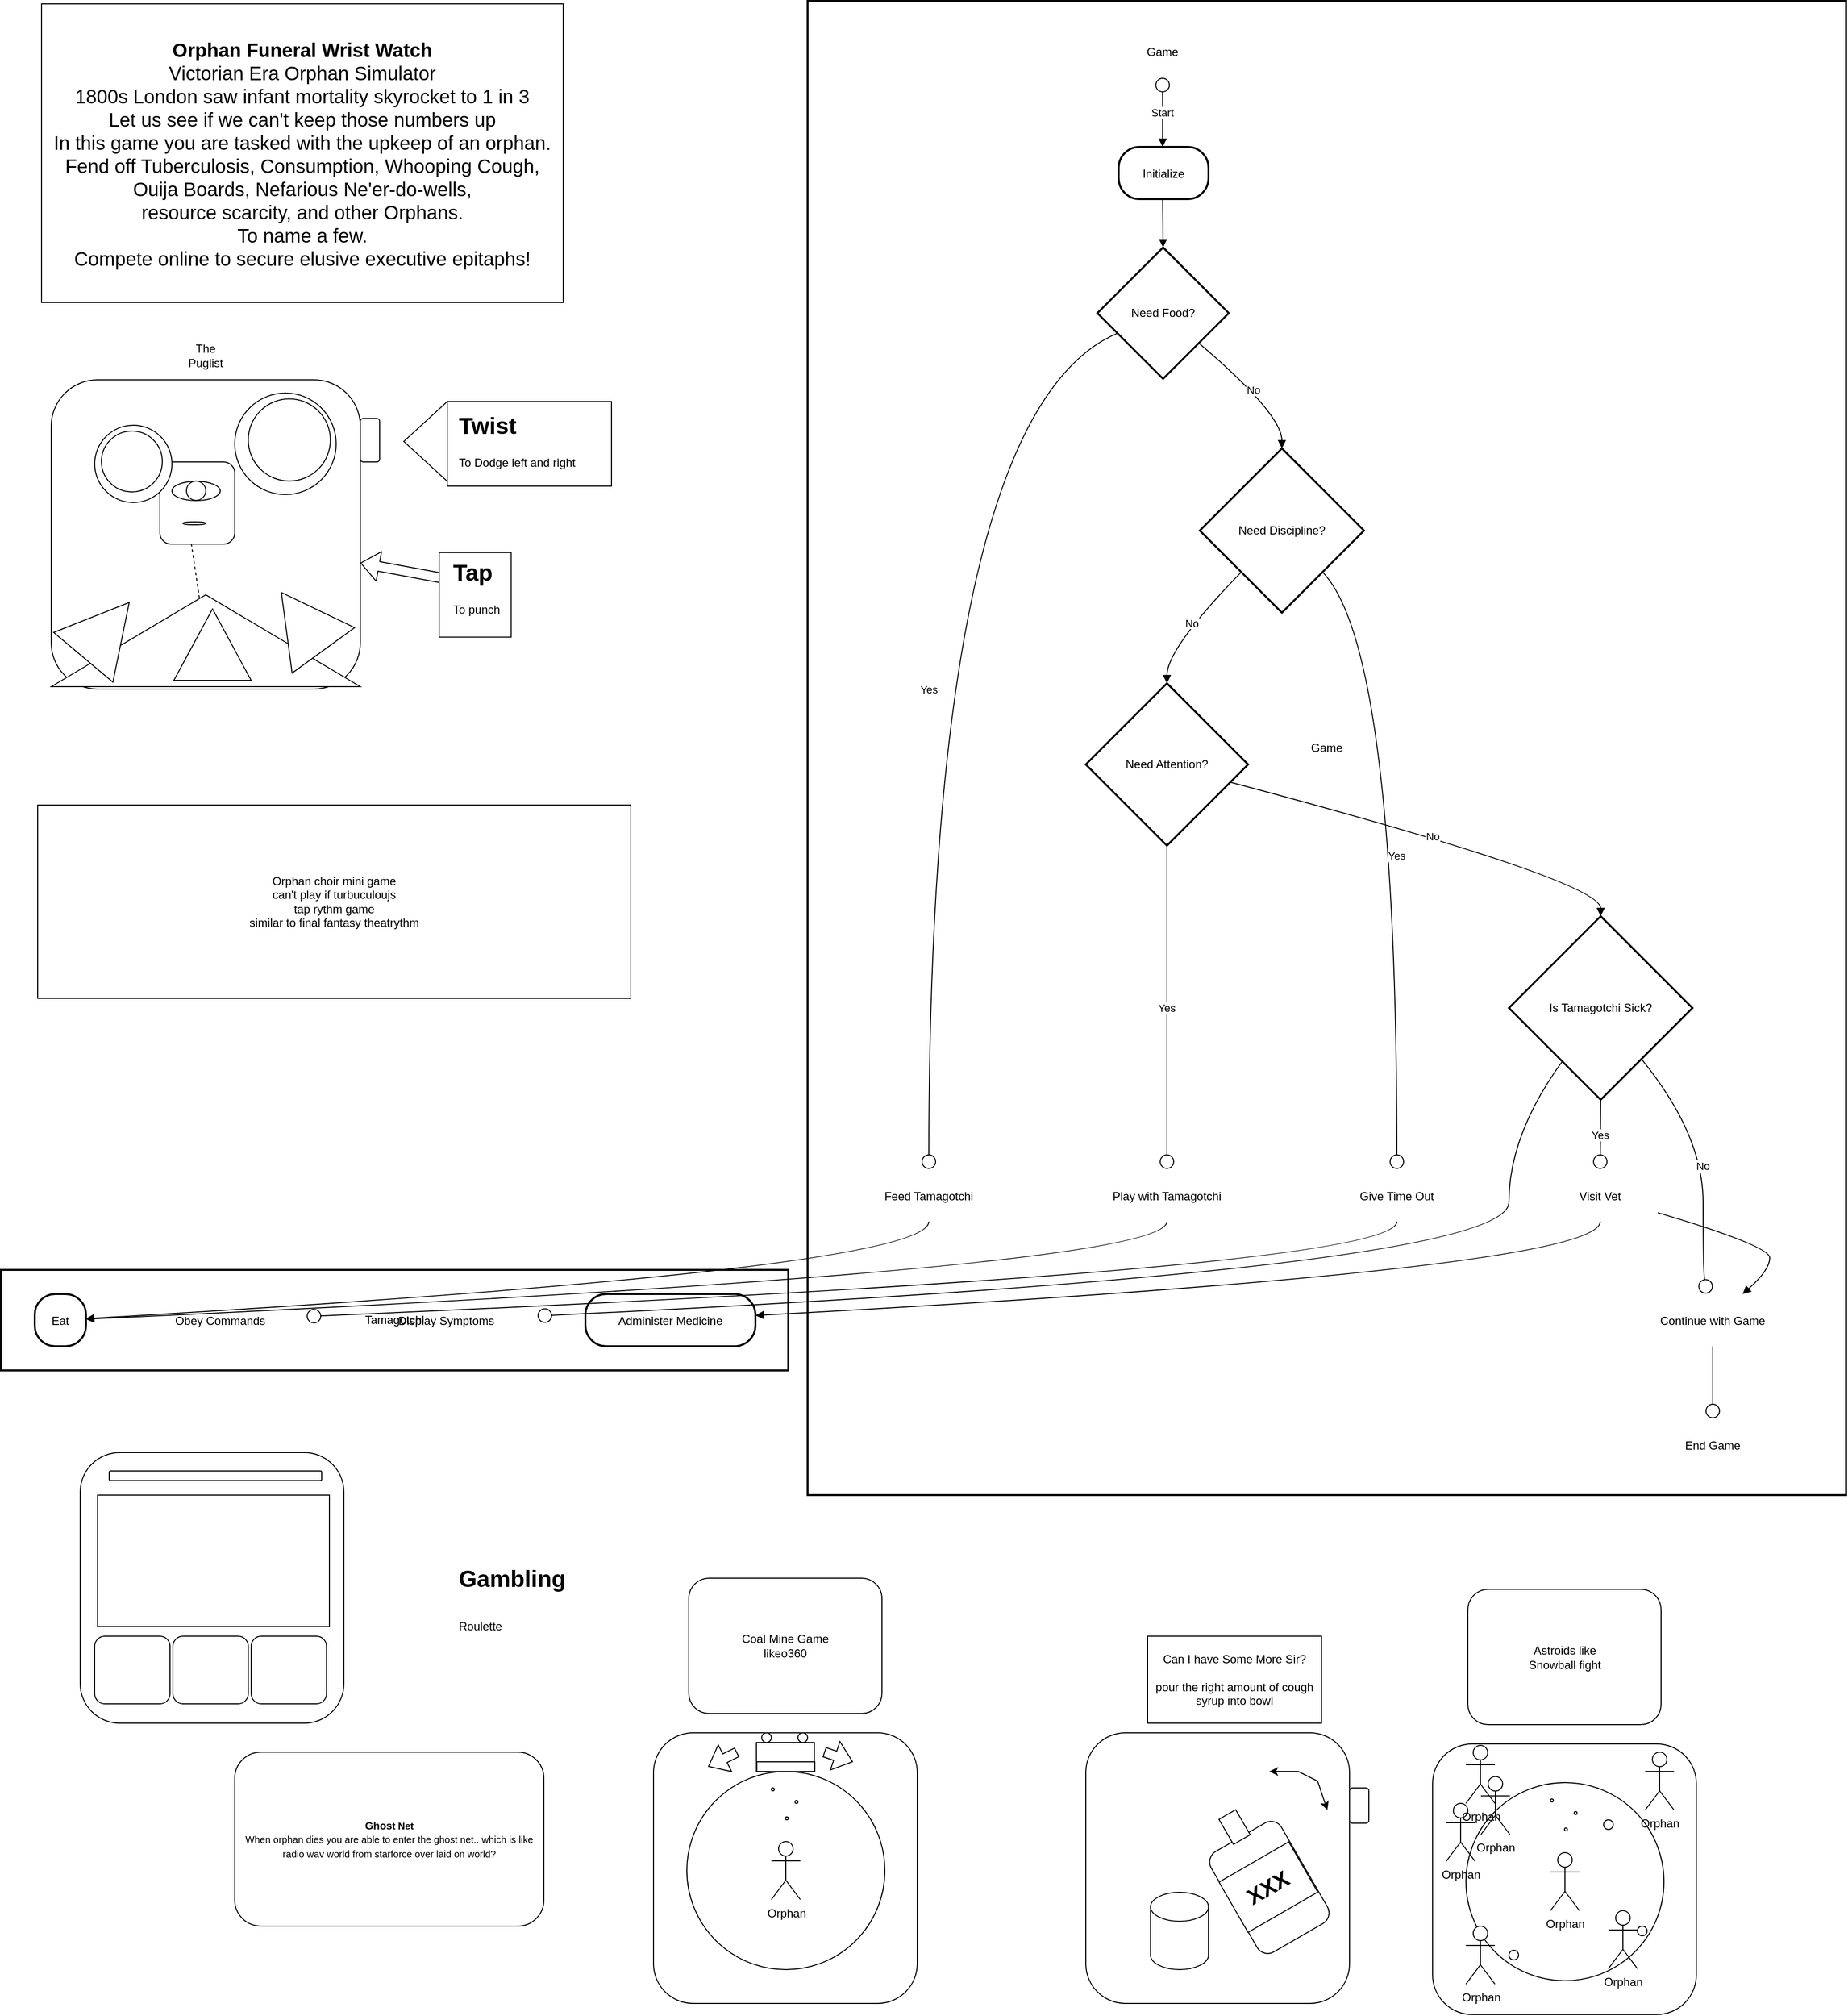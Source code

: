 <mxfile version="26.0.6">
  <diagram name="Page-1" id="XTMSRbrgKVGLjsH9X8_s">
    <mxGraphModel dx="1114" dy="616" grid="1" gridSize="10" guides="1" tooltips="1" connect="1" arrows="1" fold="1" page="1" pageScale="1" pageWidth="850" pageHeight="1100" math="0" shadow="0">
      <root>
        <mxCell id="0" />
        <mxCell id="1" parent="0" />
        <mxCell id="2" value="Tamagotchi" style="whiteSpace=wrap;strokeWidth=2;" parent="1" vertex="1">
          <mxGeometry x="8" y="1321" width="815" height="104" as="geometry" />
        </mxCell>
        <mxCell id="3" value="Game" style="whiteSpace=wrap;strokeWidth=2;" parent="1" vertex="1">
          <mxGeometry x="843" y="8" width="1075" height="1546" as="geometry" />
        </mxCell>
        <mxCell id="4" value="Game" style="fillColor=none;strokeColor=none;" parent="1" vertex="1">
          <mxGeometry x="1160" y="33" width="101" height="54" as="geometry" />
        </mxCell>
        <mxCell id="5" value="Initialize" style="rounded=1;arcSize=40;strokeWidth=2" parent="1" vertex="1">
          <mxGeometry x="1165" y="159" width="93" height="54" as="geometry" />
        </mxCell>
        <mxCell id="6" value="Need Food?" style="rhombus;strokeWidth=2;whiteSpace=wrap;" parent="1" vertex="1">
          <mxGeometry x="1143" y="263" width="136" height="136" as="geometry" />
        </mxCell>
        <mxCell id="7" value="Feed Tamagotchi" style="fillColor=none;strokeColor=none;" parent="1" vertex="1">
          <mxGeometry x="878" y="1217" width="181" height="54" as="geometry" />
        </mxCell>
        <mxCell id="8" value="Need Discipline?" style="rhombus;strokeWidth=2;whiteSpace=wrap;" parent="1" vertex="1">
          <mxGeometry x="1249" y="471" width="170" height="170" as="geometry" />
        </mxCell>
        <mxCell id="9" value="Give Time Out" style="fillColor=none;strokeColor=none;" parent="1" vertex="1">
          <mxGeometry x="1372" y="1217" width="162" height="54" as="geometry" />
        </mxCell>
        <mxCell id="10" value="Need Attention?" style="rhombus;strokeWidth=2;whiteSpace=wrap;" parent="1" vertex="1">
          <mxGeometry x="1131" y="714" width="168" height="168" as="geometry" />
        </mxCell>
        <mxCell id="11" value="Play with Tamagotchi" style="fillColor=none;strokeColor=none;" parent="1" vertex="1">
          <mxGeometry x="1109" y="1217" width="212" height="54" as="geometry" />
        </mxCell>
        <mxCell id="12" value="Is Tamagotchi Sick?" style="rhombus;strokeWidth=2;whiteSpace=wrap;" parent="1" vertex="1">
          <mxGeometry x="1569" y="955" width="190" height="190" as="geometry" />
        </mxCell>
        <mxCell id="13" value="Visit Vet" style="fillColor=none;strokeColor=none;" parent="1" vertex="1">
          <mxGeometry x="1604" y="1217" width="119" height="54" as="geometry" />
        </mxCell>
        <mxCell id="14" value="Continue with Game" style="fillColor=none;strokeColor=none;" parent="1" vertex="1">
          <mxGeometry x="1677" y="1346" width="206" height="54" as="geometry" />
        </mxCell>
        <mxCell id="15" value="End Game" style="fillColor=none;strokeColor=none;" parent="1" vertex="1">
          <mxGeometry x="1714" y="1475" width="132" height="54" as="geometry" />
        </mxCell>
        <mxCell id="16" value="Eat" style="rounded=1;arcSize=40;strokeWidth=2" parent="1" vertex="1">
          <mxGeometry x="43" y="1346" width="53" height="54" as="geometry" />
        </mxCell>
        <mxCell id="17" value="Obey Commands" style="fillColor=none;strokeColor=none;" parent="1" vertex="1">
          <mxGeometry x="146" y="1346" width="178" height="54" as="geometry" />
        </mxCell>
        <mxCell id="18" value="Display Symptoms" style="fillColor=none;strokeColor=none;" parent="1" vertex="1">
          <mxGeometry x="375" y="1346" width="188" height="54" as="geometry" />
        </mxCell>
        <mxCell id="19" value="Administer Medicine" style="rounded=1;arcSize=40;strokeWidth=2" parent="1" vertex="1">
          <mxGeometry x="613" y="1346" width="176" height="54" as="geometry" />
        </mxCell>
        <mxCell id="20" value="Start" style="curved=1;startArrow=circle;startFill=0;endArrow=block;exitX=0.5;exitY=1;entryX=0.49;entryY=0.01;" parent="1" source="4" target="5" edge="1">
          <mxGeometry relative="1" as="geometry">
            <Array as="points" />
          </mxGeometry>
        </mxCell>
        <mxCell id="21" value="" style="curved=1;startArrow=none;endArrow=block;exitX=0.49;exitY=1.01;entryX=0.5;entryY=0;" parent="1" source="5" target="6" edge="1">
          <mxGeometry relative="1" as="geometry">
            <Array as="points" />
          </mxGeometry>
        </mxCell>
        <mxCell id="22" value="Yes" style="curved=1;startArrow=none;endArrow=circle;endFill=0;exitX=0;exitY=0.72;entryX=0.5;entryY=0;" parent="1" source="6" target="7" edge="1">
          <mxGeometry relative="1" as="geometry">
            <Array as="points">
              <mxPoint x="969" y="435" />
            </Array>
          </mxGeometry>
        </mxCell>
        <mxCell id="23" value="No" style="curved=1;startArrow=none;endArrow=block;exitX=1;exitY=0.92;entryX=0.5;entryY=0;" parent="1" source="6" target="8" edge="1">
          <mxGeometry relative="1" as="geometry">
            <Array as="points">
              <mxPoint x="1334" y="435" />
            </Array>
          </mxGeometry>
        </mxCell>
        <mxCell id="24" value="Yes" style="curved=1;startArrow=none;endArrow=circle;endFill=0;exitX=0.99;exitY=1;entryX=0.5;entryY=0;" parent="1" source="8" target="9" edge="1">
          <mxGeometry relative="1" as="geometry">
            <Array as="points">
              <mxPoint x="1453" y="678" />
            </Array>
          </mxGeometry>
        </mxCell>
        <mxCell id="25" value="No" style="curved=1;startArrow=none;endArrow=block;exitX=0.01;exitY=1;entryX=0.5;entryY=0;" parent="1" source="8" target="10" edge="1">
          <mxGeometry relative="1" as="geometry">
            <Array as="points">
              <mxPoint x="1215" y="678" />
            </Array>
          </mxGeometry>
        </mxCell>
        <mxCell id="26" value="Yes" style="curved=1;startArrow=none;endArrow=circle;endFill=0;exitX=0.5;exitY=1;entryX=0.5;entryY=0;" parent="1" source="10" target="11" edge="1">
          <mxGeometry relative="1" as="geometry">
            <Array as="points" />
          </mxGeometry>
        </mxCell>
        <mxCell id="27" value="No" style="curved=1;startArrow=none;endArrow=block;exitX=1;exitY=0.64;entryX=0.5;entryY=0;" parent="1" source="10" target="12" edge="1">
          <mxGeometry relative="1" as="geometry">
            <Array as="points">
              <mxPoint x="1664" y="918" />
            </Array>
          </mxGeometry>
        </mxCell>
        <mxCell id="28" value="Yes" style="curved=1;startArrow=none;endArrow=circle;endFill=0;exitX=0.5;exitY=1;entryX=0.5;entryY=0;" parent="1" source="12" target="13" edge="1">
          <mxGeometry relative="1" as="geometry">
            <Array as="points" />
          </mxGeometry>
        </mxCell>
        <mxCell id="29" value="No" style="curved=1;startArrow=none;endArrow=circle;endFill=0;exitX=0.9;exitY=1;entryX=0.47;entryY=0;" parent="1" source="12" target="14" edge="1">
          <mxGeometry relative="1" as="geometry">
            <Array as="points">
              <mxPoint x="1770" y="1181" />
              <mxPoint x="1770" y="1321" />
            </Array>
          </mxGeometry>
        </mxCell>
        <mxCell id="30" value="" style="curved=1;startArrow=none;endArrow=block;exitX=1;exitY=0.83;entryX=0.65;entryY=0;" parent="1" source="13" target="14" edge="1">
          <mxGeometry relative="1" as="geometry">
            <Array as="points">
              <mxPoint x="1839" y="1296" />
              <mxPoint x="1839" y="1321" />
            </Array>
          </mxGeometry>
        </mxCell>
        <mxCell id="31" value="" style="curved=1;startArrow=none;endArrow=circle;endFill=0;exitX=0.5;exitY=1;entryX=0.5;entryY=0;" parent="1" source="14" target="15" edge="1">
          <mxGeometry relative="1" as="geometry">
            <Array as="points" />
          </mxGeometry>
        </mxCell>
        <mxCell id="32" value="" style="curved=1;startArrow=none;endArrow=block;exitX=0.5;exitY=1;entryX=1.01;entryY=0.47;" parent="1" source="7" target="16" edge="1">
          <mxGeometry relative="1" as="geometry">
            <Array as="points">
              <mxPoint x="969" y="1321" />
            </Array>
          </mxGeometry>
        </mxCell>
        <mxCell id="33" value="" style="curved=1;startArrow=none;endArrow=circle;endFill=0;exitX=0.5;exitY=1;entryX=1;entryY=0.43;" parent="1" source="9" target="17" edge="1">
          <mxGeometry relative="1" as="geometry">
            <Array as="points">
              <mxPoint x="1453" y="1321" />
            </Array>
          </mxGeometry>
        </mxCell>
        <mxCell id="34" value="" style="curved=1;startArrow=none;endArrow=block;exitX=0.5;exitY=1;entryX=1.01;entryY=0.48;" parent="1" source="11" target="16" edge="1">
          <mxGeometry relative="1" as="geometry">
            <Array as="points">
              <mxPoint x="1215" y="1321" />
            </Array>
          </mxGeometry>
        </mxCell>
        <mxCell id="35" value="" style="curved=1;startArrow=none;endArrow=circle;endFill=0;exitX=0.14;exitY=1;entryX=1;entryY=0.42;" parent="1" source="12" target="18" edge="1">
          <mxGeometry relative="1" as="geometry">
            <Array as="points">
              <mxPoint x="1569" y="1181" />
              <mxPoint x="1569" y="1321" />
            </Array>
          </mxGeometry>
        </mxCell>
        <mxCell id="36" value="" style="curved=1;startArrow=none;endArrow=block;exitX=0.5;exitY=1;entryX=1;entryY=0.41;" parent="1" source="13" target="19" edge="1">
          <mxGeometry relative="1" as="geometry">
            <Array as="points">
              <mxPoint x="1664" y="1321" />
            </Array>
          </mxGeometry>
        </mxCell>
        <mxCell id="5bxqDrjg2q5eDlx1BoxY-36" value="" style="rounded=1;whiteSpace=wrap;html=1;" parent="1" vertex="1">
          <mxGeometry x="60" y="400" width="320" height="320" as="geometry" />
        </mxCell>
        <mxCell id="5bxqDrjg2q5eDlx1BoxY-37" value="The Puglist" style="text;html=1;align=center;verticalAlign=middle;whiteSpace=wrap;rounded=0;" parent="1" vertex="1">
          <mxGeometry x="190" y="360" width="60" height="30" as="geometry" />
        </mxCell>
        <mxCell id="5bxqDrjg2q5eDlx1BoxY-40" value="" style="triangle;whiteSpace=wrap;html=1;rotation=-90;" parent="1" vertex="1">
          <mxGeometry x="172.5" y="510" width="95" height="320" as="geometry" />
        </mxCell>
        <mxCell id="5bxqDrjg2q5eDlx1BoxY-45" value="" style="rounded=1;whiteSpace=wrap;html=1;" parent="1" vertex="1">
          <mxGeometry x="380" y="440" width="20" height="45" as="geometry" />
        </mxCell>
        <mxCell id="5bxqDrjg2q5eDlx1BoxY-46" value="" style="triangle;whiteSpace=wrap;html=1;rotation=-180;" parent="1" vertex="1">
          <mxGeometry x="425" y="422.5" width="45" height="82.5" as="geometry" />
        </mxCell>
        <mxCell id="5bxqDrjg2q5eDlx1BoxY-48" value="" style="rounded=0;whiteSpace=wrap;html=1;" parent="1" vertex="1">
          <mxGeometry x="470" y="422.5" width="170" height="87.5" as="geometry" />
        </mxCell>
        <mxCell id="5bxqDrjg2q5eDlx1BoxY-51" value="&lt;h1 style=&quot;margin-top: 0px;&quot;&gt;Twist&lt;/h1&gt;&lt;p&gt;To Dodge left and right&lt;/p&gt;" style="text;html=1;whiteSpace=wrap;overflow=hidden;rounded=0;" parent="1" vertex="1">
          <mxGeometry x="480" y="427" width="180" height="120" as="geometry" />
        </mxCell>
        <mxCell id="5bxqDrjg2q5eDlx1BoxY-52" value="" style="shape=flexArrow;endArrow=classic;html=1;rounded=1;" parent="1" target="5bxqDrjg2q5eDlx1BoxY-36" edge="1">
          <mxGeometry width="50" height="50" relative="1" as="geometry">
            <mxPoint x="506.13" y="612.75" as="sourcePoint" />
            <mxPoint x="456.13" y="486.25" as="targetPoint" />
          </mxGeometry>
        </mxCell>
        <mxCell id="5bxqDrjg2q5eDlx1BoxY-54" value="" style="rounded=0;whiteSpace=wrap;html=1;" parent="1" vertex="1">
          <mxGeometry x="461.63" y="578.75" width="74.5" height="87.5" as="geometry" />
        </mxCell>
        <mxCell id="5bxqDrjg2q5eDlx1BoxY-55" value="&lt;h1 style=&quot;margin-top: 0px;&quot;&gt;Tap&lt;/h1&gt;&lt;p&gt;To punch&lt;/p&gt;" style="text;html=1;whiteSpace=wrap;overflow=hidden;rounded=0;" parent="1" vertex="1">
          <mxGeometry x="473.88" y="578.75" width="180" height="120" as="geometry" />
        </mxCell>
        <mxCell id="tm_JHD7YSAXxN9VD0eP0-36" value="&lt;b&gt;&lt;font style=&quot;font-size: 20px;&quot;&gt;Orphan Funeral Wrist Watch&lt;/font&gt;&lt;/b&gt;&lt;div&gt;&lt;font style=&quot;font-size: 20px;&quot;&gt;Victorian Era Orphan Simulator&lt;/font&gt;&lt;/div&gt;&lt;div&gt;&lt;span style=&quot;font-size: 20px;&quot;&gt;1800s London saw infant mortality skyrocket to 1 in 3&lt;/span&gt;&lt;/div&gt;&lt;div&gt;&lt;span style=&quot;font-size: 20px;&quot;&gt;Let us see if we can&#39;t keep those numbers up&lt;/span&gt;&lt;/div&gt;&lt;div&gt;&lt;span style=&quot;font-size: 20px;&quot;&gt;In this game you are tasked with the upkeep of an orphan.&lt;/span&gt;&lt;/div&gt;&lt;div&gt;&lt;span style=&quot;font-size: 20px; background-color: transparent; color: light-dark(rgb(0, 0, 0), rgb(255, 255, 255));&quot;&gt;Fend off Tuberculosis, Consumption, Whooping Cough,&lt;/span&gt;&lt;/div&gt;&lt;div&gt;&lt;span style=&quot;font-size: 20px;&quot;&gt;Ouija Boards, Nefarious Ne&#39;er-do-wells,&lt;/span&gt;&lt;/div&gt;&lt;div&gt;&lt;span style=&quot;font-size: 20px;&quot;&gt;resource scarcity, and other Orphans.&lt;br&gt;To name a few.&lt;/span&gt;&lt;/div&gt;&lt;div&gt;&lt;span style=&quot;font-size: 20px;&quot;&gt;Compete online to secure elusive executive epitaphs!&lt;/span&gt;&lt;/div&gt;" style="rounded=0;whiteSpace=wrap;html=1;" parent="1" vertex="1">
          <mxGeometry x="50" y="11" width="540" height="309" as="geometry" />
        </mxCell>
        <mxCell id="mHdtEWMXUM8r4JLhWg8k-40" value="" style="triangle;whiteSpace=wrap;html=1;rotation=-50;" parent="1" vertex="1">
          <mxGeometry x="80" y="618.75" width="74" height="80" as="geometry" />
        </mxCell>
        <mxCell id="mHdtEWMXUM8r4JLhWg8k-41" value="" style="triangle;whiteSpace=wrap;html=1;rotation=-126;" parent="1" vertex="1">
          <mxGeometry x="283" y="610" width="74" height="80" as="geometry" />
        </mxCell>
        <mxCell id="mHdtEWMXUM8r4JLhWg8k-43" value="" style="triangle;whiteSpace=wrap;html=1;rotation=-90;" parent="1" vertex="1">
          <mxGeometry x="190" y="634" width="74" height="80" as="geometry" />
        </mxCell>
        <mxCell id="mHdtEWMXUM8r4JLhWg8k-44" value="" style="rounded=1;whiteSpace=wrap;html=1;" parent="1" vertex="1">
          <mxGeometry x="90" y="1510" width="273" height="280" as="geometry" />
        </mxCell>
        <mxCell id="mHdtEWMXUM8r4JLhWg8k-49" value="" style="rounded=1;whiteSpace=wrap;html=1;" parent="1" vertex="1">
          <mxGeometry x="172.5" y="485" width="77.5" height="85" as="geometry" />
        </mxCell>
        <mxCell id="mHdtEWMXUM8r4JLhWg8k-50" value="" style="ellipse;whiteSpace=wrap;html=1;aspect=fixed;" parent="1" vertex="1">
          <mxGeometry x="105" y="447" width="80" height="80" as="geometry" />
        </mxCell>
        <mxCell id="mHdtEWMXUM8r4JLhWg8k-51" value="" style="ellipse;whiteSpace=wrap;html=1;aspect=fixed;" parent="1" vertex="1">
          <mxGeometry x="112" y="453" width="63" height="63" as="geometry" />
        </mxCell>
        <mxCell id="mHdtEWMXUM8r4JLhWg8k-52" value="" style="ellipse;whiteSpace=wrap;html=1;aspect=fixed;" parent="1" vertex="1">
          <mxGeometry x="250" y="413.75" width="105" height="105" as="geometry" />
        </mxCell>
        <mxCell id="mHdtEWMXUM8r4JLhWg8k-53" value="" style="ellipse;whiteSpace=wrap;html=1;aspect=fixed;" parent="1" vertex="1">
          <mxGeometry x="264" y="419.75" width="85" height="85" as="geometry" />
        </mxCell>
        <mxCell id="mHdtEWMXUM8r4JLhWg8k-59" value="" style="ellipse;whiteSpace=wrap;html=1;" parent="1" vertex="1">
          <mxGeometry x="185" y="505" width="50" height="20" as="geometry" />
        </mxCell>
        <mxCell id="mHdtEWMXUM8r4JLhWg8k-68" value="" style="ellipse;whiteSpace=wrap;html=1;" parent="1" vertex="1">
          <mxGeometry x="200" y="504.75" width="20" height="20" as="geometry" />
        </mxCell>
        <mxCell id="mHdtEWMXUM8r4JLhWg8k-69" value="" style="ellipse;whiteSpace=wrap;html=1;" parent="1" vertex="1">
          <mxGeometry x="196.25" y="547" width="23.75" height="3" as="geometry" />
        </mxCell>
        <mxCell id="mHdtEWMXUM8r4JLhWg8k-71" value="" style="endArrow=none;dashed=1;html=1;rounded=0;exitX=0.42;exitY=0.995;exitDx=0;exitDy=0;exitPerimeter=0;" parent="1" source="mHdtEWMXUM8r4JLhWg8k-49" target="5bxqDrjg2q5eDlx1BoxY-40" edge="1">
          <mxGeometry width="50" height="50" relative="1" as="geometry">
            <mxPoint x="480" y="700" as="sourcePoint" />
            <mxPoint x="400" y="640" as="targetPoint" />
          </mxGeometry>
        </mxCell>
        <mxCell id="mHdtEWMXUM8r4JLhWg8k-79" value="" style="rounded=1;whiteSpace=wrap;html=1;" parent="1" vertex="1">
          <mxGeometry x="105" y="1700" width="78" height="70" as="geometry" />
        </mxCell>
        <mxCell id="mHdtEWMXUM8r4JLhWg8k-82" value="" style="rounded=1;whiteSpace=wrap;html=1;" parent="1" vertex="1">
          <mxGeometry x="120" y="1529" width="220" height="10" as="geometry" />
        </mxCell>
        <mxCell id="mHdtEWMXUM8r4JLhWg8k-85" value="" style="rounded=0;whiteSpace=wrap;html=1;" parent="1" vertex="1">
          <mxGeometry x="108" y="1554" width="240" height="136" as="geometry" />
        </mxCell>
        <mxCell id="mHdtEWMXUM8r4JLhWg8k-86" value="&lt;h1 style=&quot;margin-top: 0px;&quot;&gt;&lt;span style=&quot;background-color: transparent; color: light-dark(rgb(0, 0, 0), rgb(255, 255, 255));&quot;&gt;Gambling&lt;/span&gt;&lt;/h1&gt;&lt;h1 style=&quot;margin-top: 0px;&quot;&gt;&lt;span style=&quot;background-color: transparent; color: light-dark(rgb(0, 0, 0), rgb(255, 255, 255)); font-size: 12px; font-weight: normal;&quot;&gt;Roulette&lt;/span&gt;&lt;/h1&gt;" style="text;html=1;whiteSpace=wrap;overflow=hidden;rounded=0;" parent="1" vertex="1">
          <mxGeometry x="480" y="1620" width="180" height="120" as="geometry" />
        </mxCell>
        <mxCell id="mHdtEWMXUM8r4JLhWg8k-87" value="&lt;font style=&quot;&quot;&gt;&lt;b style=&quot;&quot;&gt;&lt;span style=&quot;font-size: 11px;&quot;&gt;Ghos&lt;/span&gt;&lt;font size=&quot;1&quot;&gt;t Net&lt;/font&gt;&lt;/b&gt;&lt;/font&gt;&lt;div&gt;&lt;font style=&quot;&quot;&gt;&lt;font style=&quot;&quot; size=&quot;1&quot;&gt;When orphan dies you are able to enter the ghost net.. which is like&lt;br&gt;radio wav world from starforce over laid on world?&lt;/font&gt;&lt;/font&gt;&lt;/div&gt;" style="rounded=1;whiteSpace=wrap;html=1;" parent="1" vertex="1">
          <mxGeometry x="250" y="1820" width="320" height="180" as="geometry" />
        </mxCell>
        <mxCell id="sXvcuLgOEi0MP0SyH3_x-36" value="" style="rounded=1;whiteSpace=wrap;html=1;" parent="1" vertex="1">
          <mxGeometry x="186" y="1700" width="78" height="70" as="geometry" />
        </mxCell>
        <mxCell id="sXvcuLgOEi0MP0SyH3_x-37" value="" style="rounded=1;whiteSpace=wrap;html=1;" parent="1" vertex="1">
          <mxGeometry x="267" y="1700" width="78" height="70" as="geometry" />
        </mxCell>
        <mxCell id="sXvcuLgOEi0MP0SyH3_x-38" value="Coal Mine Game&lt;div&gt;likeo360&lt;/div&gt;" style="rounded=1;whiteSpace=wrap;html=1;" parent="1" vertex="1">
          <mxGeometry x="720" y="1640" width="200" height="140" as="geometry" />
        </mxCell>
        <mxCell id="sXvcuLgOEi0MP0SyH3_x-41" value="" style="rounded=1;whiteSpace=wrap;html=1;" parent="1" vertex="1">
          <mxGeometry x="683.5" y="1800" width="273" height="280" as="geometry" />
        </mxCell>
        <mxCell id="sXvcuLgOEi0MP0SyH3_x-43" value="" style="ellipse;whiteSpace=wrap;html=1;aspect=fixed;" parent="1" vertex="1">
          <mxGeometry x="718" y="1840" width="205" height="205" as="geometry" />
        </mxCell>
        <mxCell id="sXvcuLgOEi0MP0SyH3_x-44" value="" style="rounded=0;whiteSpace=wrap;html=1;" parent="1" vertex="1">
          <mxGeometry x="790" y="1810" width="60" height="30" as="geometry" />
        </mxCell>
        <mxCell id="sXvcuLgOEi0MP0SyH3_x-45" value="" style="shape=flexArrow;endArrow=classic;html=1;rounded=0;exitX=0.647;exitY=0.071;exitDx=0;exitDy=0;exitPerimeter=0;" parent="1" source="sXvcuLgOEi0MP0SyH3_x-41" edge="1">
          <mxGeometry width="50" height="50" relative="1" as="geometry">
            <mxPoint x="850" y="1860" as="sourcePoint" />
            <mxPoint x="890" y="1830" as="targetPoint" />
          </mxGeometry>
        </mxCell>
        <mxCell id="sXvcuLgOEi0MP0SyH3_x-46" value="" style="shape=flexArrow;endArrow=classic;html=1;rounded=0;exitX=0.647;exitY=0.071;exitDx=0;exitDy=0;exitPerimeter=0;" parent="1" edge="1">
          <mxGeometry width="50" height="50" relative="1" as="geometry">
            <mxPoint x="770" y="1820" as="sourcePoint" />
            <mxPoint x="740" y="1835" as="targetPoint" />
          </mxGeometry>
        </mxCell>
        <mxCell id="sXvcuLgOEi0MP0SyH3_x-47" value="Orphan" style="shape=umlActor;verticalLabelPosition=bottom;verticalAlign=top;html=1;outlineConnect=0;" parent="1" vertex="1">
          <mxGeometry x="805.5" y="1912.5" width="30" height="60" as="geometry" />
        </mxCell>
        <mxCell id="sXvcuLgOEi0MP0SyH3_x-48" value="" style="ellipse;whiteSpace=wrap;html=1;aspect=fixed;" parent="1" vertex="1">
          <mxGeometry x="795.5" y="1800" width="10" height="10" as="geometry" />
        </mxCell>
        <mxCell id="sXvcuLgOEi0MP0SyH3_x-49" value="" style="ellipse;whiteSpace=wrap;html=1;aspect=fixed;" parent="1" vertex="1">
          <mxGeometry x="833" y="1800" width="10" height="10" as="geometry" />
        </mxCell>
        <mxCell id="sXvcuLgOEi0MP0SyH3_x-51" value="" style="rounded=0;whiteSpace=wrap;html=1;" parent="1" vertex="1">
          <mxGeometry x="790.5" y="1830" width="60" height="10" as="geometry" />
        </mxCell>
        <mxCell id="sXvcuLgOEi0MP0SyH3_x-52" value="" style="ellipse;whiteSpace=wrap;html=1;aspect=fixed;" parent="1" vertex="1">
          <mxGeometry x="820" y="1887" width="3" height="3" as="geometry" />
        </mxCell>
        <mxCell id="sXvcuLgOEi0MP0SyH3_x-53" value="" style="ellipse;whiteSpace=wrap;html=1;aspect=fixed;" parent="1" vertex="1">
          <mxGeometry x="830" y="1870" width="3" height="3" as="geometry" />
        </mxCell>
        <mxCell id="sXvcuLgOEi0MP0SyH3_x-54" value="" style="ellipse;whiteSpace=wrap;html=1;aspect=fixed;" parent="1" vertex="1">
          <mxGeometry x="805.5" y="1857" width="3" height="3" as="geometry" />
        </mxCell>
        <mxCell id="sXvcuLgOEi0MP0SyH3_x-56" value="" style="rounded=1;whiteSpace=wrap;html=1;" parent="1" vertex="1">
          <mxGeometry x="1131" y="1800" width="273" height="280" as="geometry" />
        </mxCell>
        <mxCell id="sXvcuLgOEi0MP0SyH3_x-57" value="" style="rounded=1;whiteSpace=wrap;html=1;rotation=-30;" parent="1" vertex="1">
          <mxGeometry x="1279" y="1900" width="84" height="120" as="geometry" />
        </mxCell>
        <mxCell id="sXvcuLgOEi0MP0SyH3_x-58" value="" style="rounded=0;whiteSpace=wrap;html=1;rotation=-30;" parent="1" vertex="1">
          <mxGeometry x="1275" y="1882.5" width="20" height="30" as="geometry" />
        </mxCell>
        <mxCell id="sXvcuLgOEi0MP0SyH3_x-60" value="" style="endArrow=classic;startArrow=classic;html=1;rounded=0;" parent="1" edge="1">
          <mxGeometry width="50" height="50" relative="1" as="geometry">
            <mxPoint x="1321" y="1840" as="sourcePoint" />
            <mxPoint x="1381" y="1880" as="targetPoint" />
            <Array as="points">
              <mxPoint x="1351" y="1840" />
              <mxPoint x="1371" y="1850" />
            </Array>
          </mxGeometry>
        </mxCell>
        <mxCell id="sXvcuLgOEi0MP0SyH3_x-61" value="" style="rounded=1;whiteSpace=wrap;html=1;" parent="1" vertex="1">
          <mxGeometry x="1404" y="1857" width="20" height="36.5" as="geometry" />
        </mxCell>
        <mxCell id="sXvcuLgOEi0MP0SyH3_x-65" value="" style="shape=cylinder3;whiteSpace=wrap;html=1;boundedLbl=1;backgroundOutline=1;size=15;" parent="1" vertex="1">
          <mxGeometry x="1198" y="1965" width="60" height="80" as="geometry" />
        </mxCell>
        <mxCell id="sXvcuLgOEi0MP0SyH3_x-67" value="&lt;font style=&quot;font-size: 23px;&quot;&gt;&lt;b&gt;XXX&lt;/b&gt;&lt;/font&gt;" style="rounded=0;whiteSpace=wrap;html=1;rotation=-30;" parent="1" vertex="1">
          <mxGeometry x="1278.35" y="1929.65" width="83.29" height="60" as="geometry" />
        </mxCell>
        <mxCell id="sXvcuLgOEi0MP0SyH3_x-68" value="Can I have Some More Sir?&lt;div&gt;&lt;br&gt;&lt;/div&gt;&lt;div&gt;pour the right amount of cough syrup into&amp;nbsp;&lt;span style=&quot;background-color: transparent; color: light-dark(rgb(0, 0, 0), rgb(255, 255, 255));&quot;&gt;bowl&lt;/span&gt;&lt;/div&gt;" style="rounded=0;whiteSpace=wrap;html=1;" parent="1" vertex="1">
          <mxGeometry x="1195" y="1700" width="180" height="90" as="geometry" />
        </mxCell>
        <mxCell id="LpHF3o8fXJXzqIlNo_tZ-36" value="Orphan choir mini game&lt;div&gt;can&#39;t play if turbuculoujs&lt;/div&gt;&lt;div&gt;tap rythm game&lt;br&gt;similar to final fantasy theatrythm&lt;/div&gt;" style="rounded=0;whiteSpace=wrap;html=1;" parent="1" vertex="1">
          <mxGeometry x="46" y="840" width="614" height="200" as="geometry" />
        </mxCell>
        <mxCell id="npS_kAqGd_BkqaSPmxXH-36" value="&lt;div&gt;Astroids like&lt;br&gt;Snowball fight&lt;/div&gt;" style="rounded=1;whiteSpace=wrap;html=1;" vertex="1" parent="1">
          <mxGeometry x="1526.5" y="1651.5" width="200" height="140" as="geometry" />
        </mxCell>
        <mxCell id="npS_kAqGd_BkqaSPmxXH-37" value="" style="rounded=1;whiteSpace=wrap;html=1;" vertex="1" parent="1">
          <mxGeometry x="1490" y="1811.5" width="273" height="280" as="geometry" />
        </mxCell>
        <mxCell id="npS_kAqGd_BkqaSPmxXH-38" value="" style="ellipse;whiteSpace=wrap;html=1;aspect=fixed;" vertex="1" parent="1">
          <mxGeometry x="1524.5" y="1851.5" width="205" height="205" as="geometry" />
        </mxCell>
        <mxCell id="npS_kAqGd_BkqaSPmxXH-42" value="Orphan" style="shape=umlActor;verticalLabelPosition=bottom;verticalAlign=top;html=1;outlineConnect=0;" vertex="1" parent="1">
          <mxGeometry x="1612" y="1924" width="30" height="60" as="geometry" />
        </mxCell>
        <mxCell id="npS_kAqGd_BkqaSPmxXH-43" value="" style="ellipse;whiteSpace=wrap;html=1;aspect=fixed;" vertex="1" parent="1">
          <mxGeometry x="1667" y="1890" width="10" height="10" as="geometry" />
        </mxCell>
        <mxCell id="npS_kAqGd_BkqaSPmxXH-44" value="" style="ellipse;whiteSpace=wrap;html=1;aspect=fixed;" vertex="1" parent="1">
          <mxGeometry x="1702" y="2000" width="10" height="10" as="geometry" />
        </mxCell>
        <mxCell id="npS_kAqGd_BkqaSPmxXH-46" value="" style="ellipse;whiteSpace=wrap;html=1;aspect=fixed;" vertex="1" parent="1">
          <mxGeometry x="1626.5" y="1898.5" width="3" height="3" as="geometry" />
        </mxCell>
        <mxCell id="npS_kAqGd_BkqaSPmxXH-47" value="" style="ellipse;whiteSpace=wrap;html=1;aspect=fixed;" vertex="1" parent="1">
          <mxGeometry x="1636.5" y="1881.5" width="3" height="3" as="geometry" />
        </mxCell>
        <mxCell id="npS_kAqGd_BkqaSPmxXH-48" value="" style="ellipse;whiteSpace=wrap;html=1;aspect=fixed;" vertex="1" parent="1">
          <mxGeometry x="1612" y="1868.5" width="3" height="3" as="geometry" />
        </mxCell>
        <mxCell id="npS_kAqGd_BkqaSPmxXH-49" value="Orphan" style="shape=umlActor;verticalLabelPosition=bottom;verticalAlign=top;html=1;outlineConnect=0;" vertex="1" parent="1">
          <mxGeometry x="1710" y="1820" width="30" height="60" as="geometry" />
        </mxCell>
        <mxCell id="npS_kAqGd_BkqaSPmxXH-50" value="Orphan" style="shape=umlActor;verticalLabelPosition=bottom;verticalAlign=top;html=1;outlineConnect=0;" vertex="1" parent="1">
          <mxGeometry x="1524.5" y="2000" width="30" height="60" as="geometry" />
        </mxCell>
        <mxCell id="npS_kAqGd_BkqaSPmxXH-51" value="Orphan" style="shape=umlActor;verticalLabelPosition=bottom;verticalAlign=top;html=1;outlineConnect=0;" vertex="1" parent="1">
          <mxGeometry x="1540" y="1845.25" width="30" height="60" as="geometry" />
        </mxCell>
        <mxCell id="npS_kAqGd_BkqaSPmxXH-52" value="Orphan" style="shape=umlActor;verticalLabelPosition=bottom;verticalAlign=top;html=1;outlineConnect=0;" vertex="1" parent="1">
          <mxGeometry x="1504" y="1873" width="30" height="60" as="geometry" />
        </mxCell>
        <mxCell id="npS_kAqGd_BkqaSPmxXH-53" value="Orphan" style="shape=umlActor;verticalLabelPosition=bottom;verticalAlign=top;html=1;outlineConnect=0;" vertex="1" parent="1">
          <mxGeometry x="1524.5" y="1813" width="30" height="60" as="geometry" />
        </mxCell>
        <mxCell id="npS_kAqGd_BkqaSPmxXH-54" value="Orphan" style="shape=umlActor;verticalLabelPosition=bottom;verticalAlign=top;html=1;outlineConnect=0;" vertex="1" parent="1">
          <mxGeometry x="1672" y="1984" width="30" height="60" as="geometry" />
        </mxCell>
        <mxCell id="npS_kAqGd_BkqaSPmxXH-56" value="" style="ellipse;whiteSpace=wrap;html=1;aspect=fixed;" vertex="1" parent="1">
          <mxGeometry x="1569" y="2025" width="10" height="10" as="geometry" />
        </mxCell>
      </root>
    </mxGraphModel>
  </diagram>
</mxfile>

